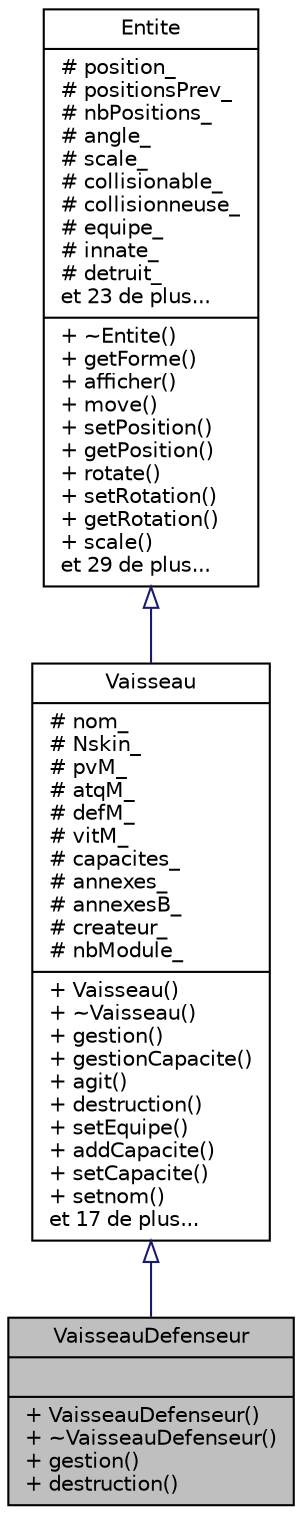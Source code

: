 digraph "VaisseauDefenseur"
{
 // INTERACTIVE_SVG=YES
  edge [fontname="Helvetica",fontsize="10",labelfontname="Helvetica",labelfontsize="10"];
  node [fontname="Helvetica",fontsize="10",shape=record];
  Node0 [label="{VaisseauDefenseur\n||+ VaisseauDefenseur()\l+ ~VaisseauDefenseur()\l+ gestion()\l+ destruction()\l}",height=0.2,width=0.4,color="black", fillcolor="grey75", style="filled", fontcolor="black"];
  Node1 -> Node0 [dir="back",color="midnightblue",fontsize="10",style="solid",arrowtail="onormal"];
  Node1 [label="{Vaisseau\n|# nom_\l# Nskin_\l# pvM_\l# atqM_\l# defM_\l# vitM_\l# capacites_\l# annexes_\l# annexesB_\l# createur_\l# nbModule_\l|+ Vaisseau()\l+ ~Vaisseau()\l+ gestion()\l+ gestionCapacite()\l+ agit()\l+ destruction()\l+ setEquipe()\l+ addCapacite()\l+ setCapacite()\l+ setnom()\let 17 de plus...\l}",height=0.2,width=0.4,color="black", fillcolor="white", style="filled",URL="$class_vaisseau.html",tooltip="classe du vaisseau (véhicule) d&#39;un joueur ou d&#39;un ennemi "];
  Node2 -> Node1 [dir="back",color="midnightblue",fontsize="10",style="solid",arrowtail="onormal"];
  Node2 [label="{Entite\n|# position_\l# positionsPrev_\l# nbPositions_\l# angle_\l# scale_\l# collisionable_\l# collisionneuse_\l# equipe_\l# innate_\l# detruit_\let 23 de plus...\l|+ ~Entite()\l+ getForme()\l+ afficher()\l+ move()\l+ setPosition()\l+ getPosition()\l+ rotate()\l+ setRotation()\l+ getRotation()\l+ scale()\let 29 de plus...\l}",height=0.2,width=0.4,color="black", fillcolor="white", style="filled",URL="$class_entite.html",tooltip="Classe virtuelle qui définit une entité "];
}
